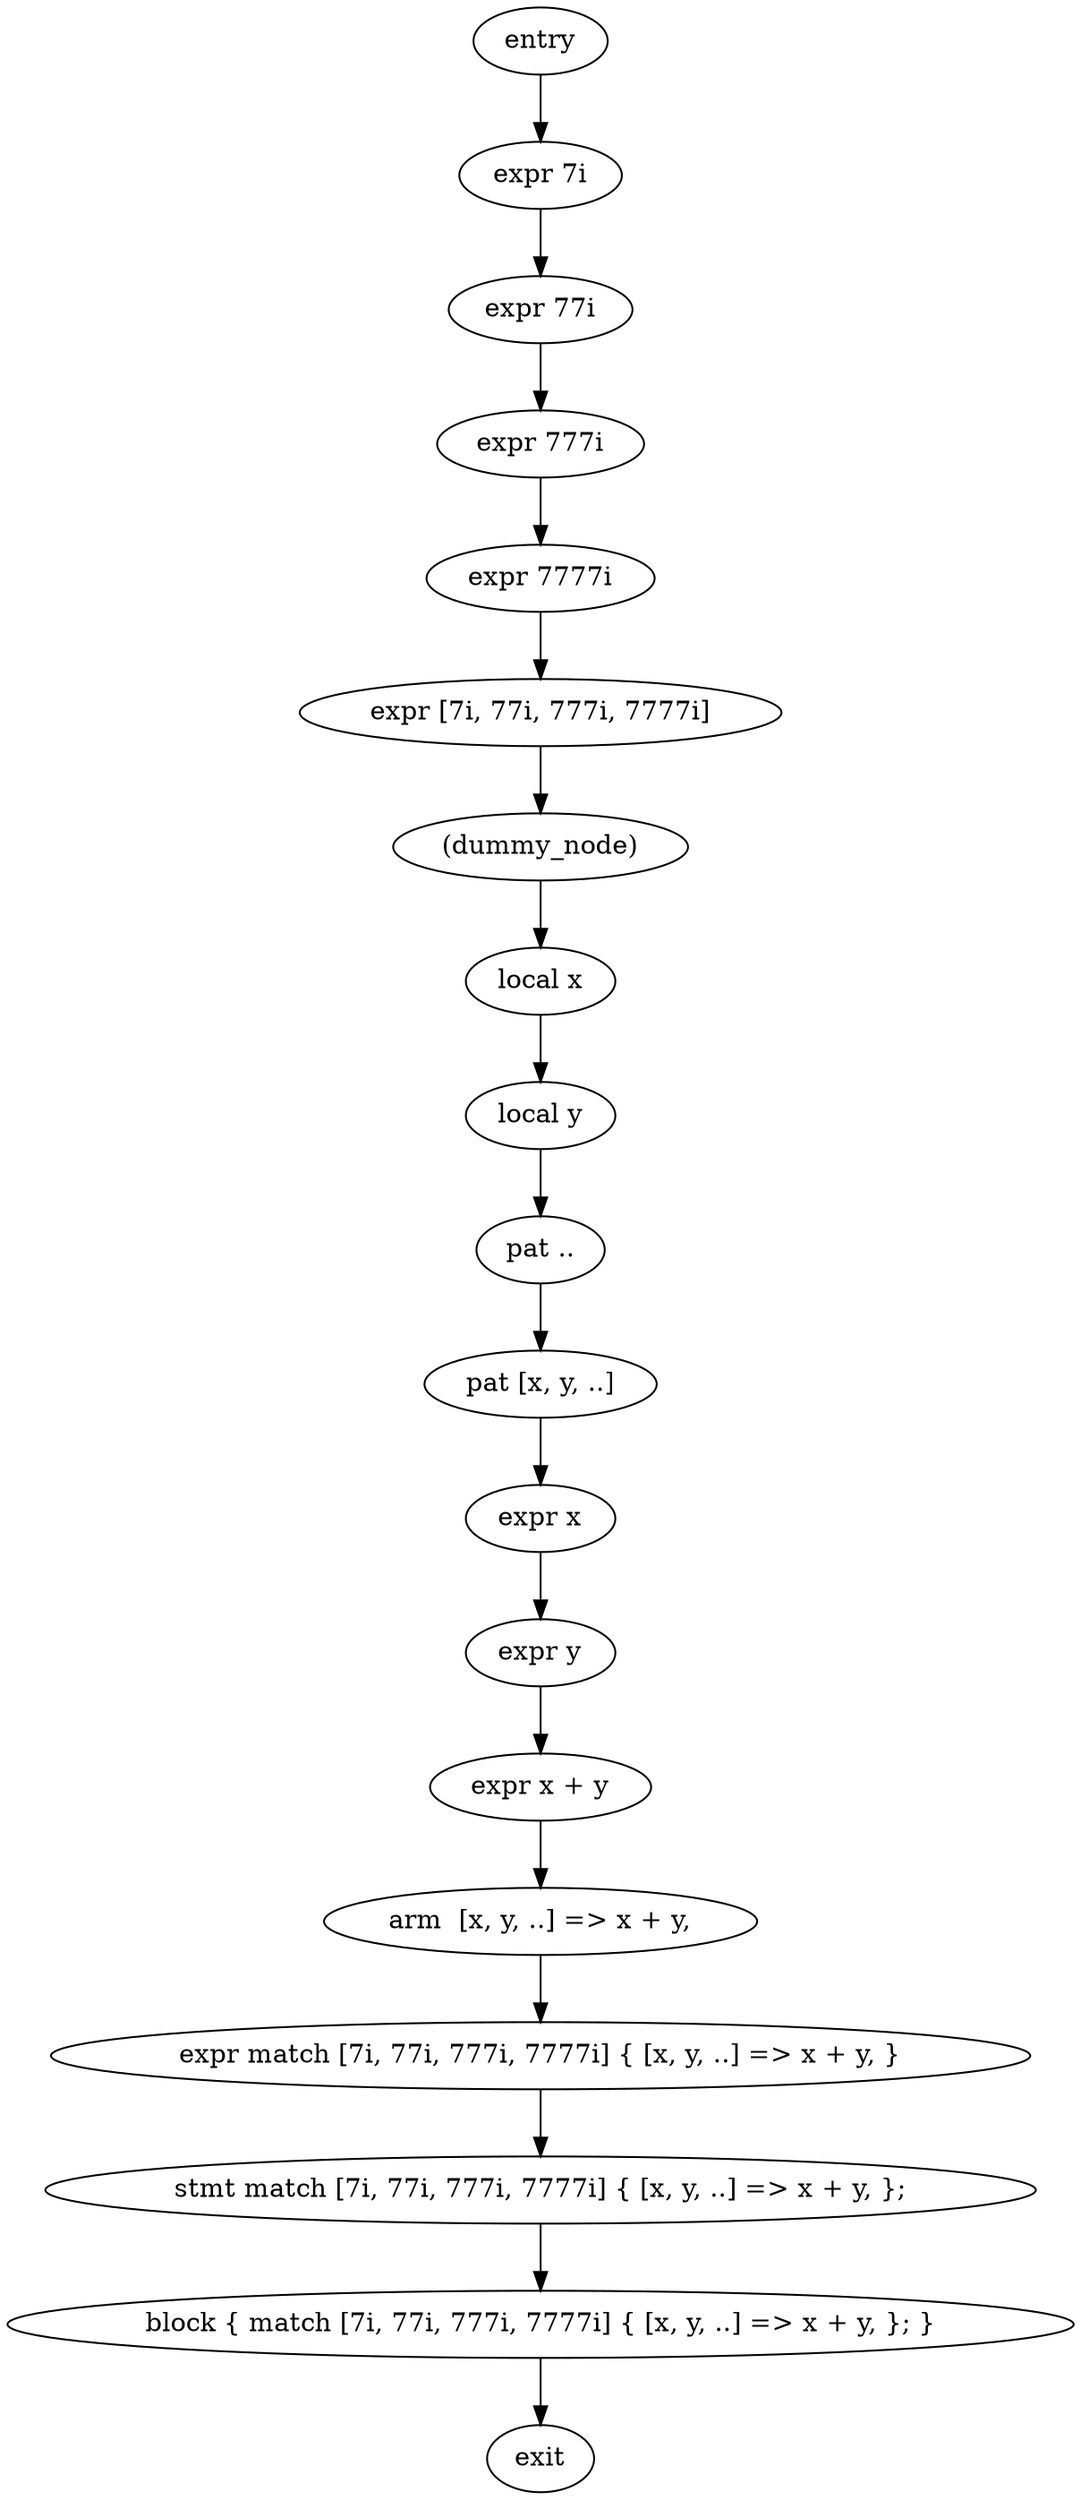 digraph block {
    N0[label="entry"];
    N1[label="exit"];
    N2[label="expr 7i"];
    N3[label="expr 77i"];
    N4[label="expr 777i"];
    N5[label="expr 7777i"];
    N6[label="expr [7i, 77i, 777i, 7777i]"];
    N7[label="expr match [7i, 77i, 777i, 7777i] { [x, y, ..] => x + y, }"];
    N8[label="(dummy_node)"];
    N9[label="local x"];
    N10[label="local y"];
    N11[label="pat .."];
    N12[label="pat [x, y, ..]"];
    N13[label="expr x"];
    N14[label="expr y"];
    N15[label="expr x + y"];
    N16[label="arm  [x, y, ..] => x + y,"];
    N17[label="stmt match [7i, 77i, 777i, 7777i] { [x, y, ..] => x + y, };"];
    N18[label="block { match [7i, 77i, 777i, 7777i] { [x, y, ..] => x + y, }; }"];
    N0 -> N2;
    N2 -> N3;
    N3 -> N4;
    N4 -> N5;
    N5 -> N6;
    N6 -> N8;
    N8 -> N9;
    N9 -> N10;
    N10 -> N11;
    N11 -> N12;
    N12 -> N13;
    N13 -> N14;
    N14 -> N15;
    N15 -> N16;
    N16 -> N7;
    N7 -> N17;
    N17 -> N18;
    N18 -> N1;
}
